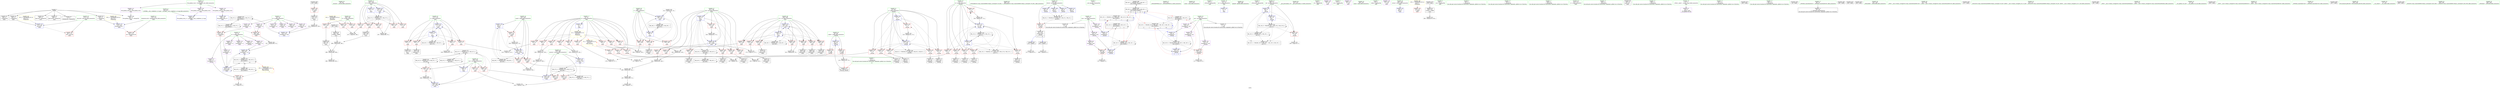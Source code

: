 digraph "SVFG" {
	label="SVFG";

	Node0x55a1c320bb20 [shape=record,color=grey,label="{NodeID: 0\nNullPtr}"];
	Node0x55a1c320bb20 -> Node0x55a1c33661d0[style=solid];
	Node0x55a1c320bb20 -> Node0x55a1c33662d0[style=solid];
	Node0x55a1c320bb20 -> Node0x55a1c33663a0[style=solid];
	Node0x55a1c320bb20 -> Node0x55a1c3366470[style=solid];
	Node0x55a1c320bb20 -> Node0x55a1c3366540[style=solid];
	Node0x55a1c320bb20 -> Node0x55a1c3366610[style=solid];
	Node0x55a1c320bb20 -> Node0x55a1c3368570[style=solid];
	Node0x55a1c3367fd0 [shape=record,color=red,label="{NodeID: 194\n296\<--295\n\<--arrayidx33\nmain\n}"];
	Node0x55a1c3367fd0 -> Node0x55a1c3375ef0[style=solid];
	Node0x55a1c33651c0 [shape=record,color=purple,label="{NodeID: 111\n109\<--21\narrayidx11\<--w\n_Z4cooli\n}"];
	Node0x55a1c33651c0 -> Node0x55a1c336bc60[style=solid];
	Node0x55a1c3363610 [shape=record,color=green,label="{NodeID: 28\n59\<--60\n_Z4cooli\<--_Z4cooli_field_insensitive\n}"];
	Node0x55a1c33b3790 [shape=record,color=black,label="{NodeID: 471\n382 = PHI()\n}"];
	Node0x55a1c33b3790 -> Node0x55a1c3367c90[style=solid];
	Node0x55a1c336f4f0 [shape=record,color=black,label="{NodeID: 388\nMR_18V_2 = PHI(MR_18V_3, MR_18V_1, )\npts\{220000 \}\n}"];
	Node0x55a1c336f4f0 -> Node0x55a1c338f700[style=dashed];
	Node0x55a1c336f4f0 -> Node0x55a1c336f4f0[style=dashed];
	Node0x55a1c3376070 [shape=record,color=grey,label="{NodeID: 305\n251 = Binary(250, 79, )\n}"];
	Node0x55a1c3376070 -> Node0x55a1c3369920[style=solid];
	Node0x55a1c3369780 [shape=record,color=blue,label="{NodeID: 222\n173\<--240\nexn.slot\<--\nmain\n}"];
	Node0x55a1c3369780 -> Node0x55a1c336c6f0[style=dashed];
	Node0x55a1c336b1d0 [shape=record,color=red,label="{NodeID: 139\n87\<--67\n\<--j\n_Z4cooli\n}"];
	Node0x55a1c336b1d0 -> Node0x55a1c3366ab0[style=solid];
	Node0x55a1c3365c30 [shape=record,color=green,label="{NodeID: 56\n369\<--370\n_ZSt4endlIcSt11char_traitsIcEERSt13basic_ostreamIT_T0_ES6_\<--_ZSt4endlIcSt11char_traitsIcEERSt13basic_ostreamIT_T0_ES6__field_insensitive\n}"];
	Node0x55a1c3378a70 [shape=record,color=grey,label="{NodeID: 333\n127 = cmp(126, 9, )\n}"];
	Node0x55a1c336c890 [shape=record,color=red,label="{NodeID: 167\n214\<--177\n\<--j\nmain\n}"];
	Node0x55a1c336c890 -> Node0x55a1c3377870[style=solid];
	Node0x55a1c3367470 [shape=record,color=black,label="{NodeID: 84\n231\<--230\nidxprom12\<--\nmain\n}"];
	Node0x55a1c333ba50 [shape=record,color=green,label="{NodeID: 1\n7\<--1\n__dso_handle\<--dummyObj\nGlob }"];
	Node0x55a1c33680a0 [shape=record,color=red,label="{NodeID: 195\n315\<--314\n\<--arrayidx42\nmain\n}"];
	Node0x55a1c33680a0 -> Node0x55a1c3371e60[style=solid];
	Node0x55a1c3365290 [shape=record,color=purple,label="{NodeID: 112\n300\<--21\narrayidx35\<--w\nmain\n}"];
	Node0x55a1c33636a0 [shape=record,color=green,label="{NodeID: 29\n63\<--64\nretval\<--retval_field_insensitive\n_Z4cooli\n}"];
	Node0x55a1c33636a0 -> Node0x55a1c336ae90[style=solid];
	Node0x55a1c33636a0 -> Node0x55a1c3368740[style=solid];
	Node0x55a1c33636a0 -> Node0x55a1c3368cf0[style=solid];
	Node0x55a1c33636a0 -> Node0x55a1c3369030[style=solid];
	Node0x55a1c33636a0 -> Node0x55a1c33691d0[style=solid];
	Node0x55a1c33b3890 [shape=record,color=black,label="{NodeID: 472\n62 = PHI(125, 9, )\n0th arg _Z4cooli }"];
	Node0x55a1c33b3890 -> Node0x55a1c3368670[style=solid];
	Node0x55a1c336f9f0 [shape=record,color=black,label="{NodeID: 389\nMR_50V_2 = PHI(MR_50V_3, MR_50V_1, )\npts\{150000 180000 \}\n}"];
	Node0x55a1c336f9f0 -> Node0x55a1c338bfd0[style=dashed];
	Node0x55a1c33761f0 [shape=record,color=grey,label="{NodeID: 306\n397 = Binary(396, 79, )\n}"];
	Node0x55a1c33761f0 -> Node0x55a1c3372270[style=solid];
	Node0x55a1c3369850 [shape=record,color=blue,label="{NodeID: 223\n175\<--242\nehselector.slot\<--\nmain\n}"];
	Node0x55a1c3369850 -> Node0x55a1c336c7c0[style=dashed];
	Node0x55a1c336b2a0 [shape=record,color=red,label="{NodeID: 140\n93\<--67\n\<--j\n_Z4cooli\n}"];
	Node0x55a1c336b2a0 -> Node0x55a1c3366b80[style=solid];
	Node0x55a1c3365d00 [shape=record,color=green,label="{NodeID: 57\n371\<--372\n_ZNSolsEPFRSoS_E\<--_ZNSolsEPFRSoS_E_field_insensitive\n}"];
	Node0x55a1c3378bf0 [shape=record,color=grey,label="{NodeID: 334\n117 = cmp(116, 9, )\n}"];
	Node0x55a1c336c960 [shape=record,color=red,label="{NodeID: 168\n218\<--177\n\<--j\nmain\n}"];
	Node0x55a1c336c960 -> Node0x55a1c3367200[style=solid];
	Node0x55a1c3367540 [shape=record,color=black,label="{NodeID: 85\n291\<--290\nidxprom30\<--\nmain\n}"];
	Node0x55a1c3353f00 [shape=record,color=green,label="{NodeID: 2\n9\<--1\n\<--dummyObj\nCan only get source location for instruction, argument, global var or function.|{<s0>13}}"];
	Node0x55a1c3353f00:s0 -> Node0x55a1c33b3890[style=solid,color=red];
	Node0x55a1c3368170 [shape=record,color=blue,label="{NodeID: 196\n8\<--9\nn\<--\nGlob }"];
	Node0x55a1c3368170 -> Node0x55a1c3386c00[style=dashed];
	Node0x55a1c3365360 [shape=record,color=purple,label="{NodeID: 113\n303\<--21\narrayidx37\<--w\nmain\n}"];
	Node0x55a1c3365360 -> Node0x55a1c3371d00[style=solid];
	Node0x55a1c3363730 [shape=record,color=green,label="{NodeID: 30\n65\<--66\ni.addr\<--i.addr_field_insensitive\n_Z4cooli\n}"];
	Node0x55a1c3363730 -> Node0x55a1c336af60[style=solid];
	Node0x55a1c3363730 -> Node0x55a1c336b030[style=solid];
	Node0x55a1c3363730 -> Node0x55a1c3368670[style=solid];
	Node0x55a1c3376370 [shape=record,color=grey,label="{NodeID: 307\n256 = Binary(254, 255, )\n}"];
	Node0x55a1c3376370 -> Node0x55a1c33699f0[style=solid];
	Node0x55a1c3369920 [shape=record,color=blue,label="{NodeID: 224\n169\<--251\ni\<--inc15\nmain\n}"];
	Node0x55a1c3369920 -> Node0x55a1c336c480[style=dashed];
	Node0x55a1c3369920 -> Node0x55a1c336c550[style=dashed];
	Node0x55a1c3369920 -> Node0x55a1c336c620[style=dashed];
	Node0x55a1c3369920 -> Node0x55a1c3369920[style=dashed];
	Node0x55a1c3369920 -> Node0x55a1c3391000[style=dashed];
	Node0x55a1c336b370 [shape=record,color=red,label="{NodeID: 141\n104\<--67\n\<--j\n_Z4cooli\n}"];
	Node0x55a1c336b370 -> Node0x55a1c3366c50[style=solid];
	Node0x55a1c3365dd0 [shape=record,color=green,label="{NodeID: 58\n377\<--378\nclock\<--clock_field_insensitive\n}"];
	Node0x55a1c3378d70 [shape=record,color=grey,label="{NodeID: 335\n278 = cmp(276, 277, )\n}"];
	Node0x55a1c336ca30 [shape=record,color=red,label="{NodeID: 169\n230\<--177\n\<--j\nmain\n}"];
	Node0x55a1c336ca30 -> Node0x55a1c3367470[style=solid];
	Node0x55a1c3367610 [shape=record,color=black,label="{NodeID: 86\n294\<--293\nidxprom32\<--\nmain\n}"];
	Node0x55a1c3353550 [shape=record,color=green,label="{NodeID: 3\n23\<--1\n_ZSt3cin\<--dummyObj\nGlob }"];
	Node0x55a1c3368270 [shape=record,color=blue,label="{NodeID: 197\n11\<--9\nm\<--\nGlob }"];
	Node0x55a1c3365430 [shape=record,color=purple,label="{NodeID: 114\n318\<--21\narrayidx44\<--w\nmain\n}"];
	Node0x55a1c33637c0 [shape=record,color=green,label="{NodeID: 31\n67\<--68\nj\<--j_field_insensitive\n_Z4cooli\n}"];
	Node0x55a1c33637c0 -> Node0x55a1c336b100[style=solid];
	Node0x55a1c33637c0 -> Node0x55a1c336b1d0[style=solid];
	Node0x55a1c33637c0 -> Node0x55a1c336b2a0[style=solid];
	Node0x55a1c33637c0 -> Node0x55a1c336b370[style=solid];
	Node0x55a1c33637c0 -> Node0x55a1c336b440[style=solid];
	Node0x55a1c33637c0 -> Node0x55a1c336b510[style=solid];
	Node0x55a1c33637c0 -> Node0x55a1c3368810[style=solid];
	Node0x55a1c33637c0 -> Node0x55a1c3369100[style=solid];
	Node0x55a1c33764f0 [shape=record,color=grey,label="{NodeID: 308\n236 = Binary(235, 79, )\n}"];
	Node0x55a1c33764f0 -> Node0x55a1c33696b0[style=solid];
	Node0x55a1c33699f0 [shape=record,color=blue,label="{NodeID: 225\n179\<--256\nanswer\<--mul\nmain\n}"];
	Node0x55a1c33699f0 -> Node0x55a1c338a1d0[style=dashed];
	Node0x55a1c336b440 [shape=record,color=red,label="{NodeID: 142\n141\<--67\n\<--j\n_Z4cooli\n}"];
	Node0x55a1c336b440 -> Node0x55a1c3367060[style=solid];
	Node0x55a1c3365ed0 [shape=record,color=green,label="{NodeID: 59\n393\<--394\nfprintf\<--fprintf_field_insensitive\n}"];
	Node0x55a1c3378ef0 [shape=record,color=grey,label="{NodeID: 336\n197 = cmp(195, 196, )\n}"];
	Node0x55a1c336cb00 [shape=record,color=red,label="{NodeID: 170\n235\<--177\n\<--j\nmain\n}"];
	Node0x55a1c336cb00 -> Node0x55a1c33764f0[style=solid];
	Node0x55a1c33676e0 [shape=record,color=black,label="{NodeID: 87\n299\<--298\nidxprom34\<--\nmain\n}"];
	Node0x55a1c33535e0 [shape=record,color=green,label="{NodeID: 4\n24\<--1\n_ZSt4cout\<--dummyObj\nGlob }"];
	Node0x55a1c338bfd0 [shape=record,color=black,label="{NodeID: 364\nMR_50V_3 = PHI(MR_50V_5, MR_50V_2, )\npts\{150000 180000 \}\n|{|<s2>13|<s3>13|<s4>13|<s5>13}}"];
	Node0x55a1c338bfd0 -> Node0x55a1c338bfd0[style=dashed];
	Node0x55a1c338bfd0 -> Node0x55a1c336f9f0[style=dashed];
	Node0x55a1c338bfd0:s2 -> Node0x55a1c33874d0[style=dashed,color=red];
	Node0x55a1c338bfd0:s3 -> Node0x55a1c33879d0[style=dashed,color=red];
	Node0x55a1c338bfd0:s4 -> Node0x55a1c33897d0[style=dashed,color=red];
	Node0x55a1c338bfd0:s5 -> Node0x55a1c3389cd0[style=dashed,color=red];
	Node0x55a1c3368370 [shape=record,color=blue,label="{NodeID: 198\n448\<--33\nllvm.global_ctors_0\<--\nGlob }"];
	Node0x55a1c3365500 [shape=record,color=purple,label="{NodeID: 115\n321\<--21\narrayidx46\<--w\nmain\n}"];
	Node0x55a1c3365500 -> Node0x55a1c3371e60[style=solid];
	Node0x55a1c3363890 [shape=record,color=green,label="{NodeID: 32\n69\<--70\nok\<--ok_field_insensitive\n_Z4cooli\n}"];
	Node0x55a1c3363890 -> Node0x55a1c336b5e0[style=solid];
	Node0x55a1c3363890 -> Node0x55a1c33689b0[style=solid];
	Node0x55a1c3363890 -> Node0x55a1c3368b50[style=solid];
	Node0x55a1c3376670 [shape=record,color=grey,label="{NodeID: 309\n331 = Binary(330, 79, )\n}"];
	Node0x55a1c3376670 -> Node0x55a1c3372000[style=solid];
	Node0x55a1c3369ac0 [shape=record,color=blue,label="{NodeID: 226\n181\<--9\nmask\<--\nmain\n}"];
	Node0x55a1c3369ac0 -> Node0x55a1c336cd70[style=dashed];
	Node0x55a1c3369ac0 -> Node0x55a1c336ce40[style=dashed];
	Node0x55a1c3369ac0 -> Node0x55a1c336cf10[style=dashed];
	Node0x55a1c3369ac0 -> Node0x55a1c33721a0[style=dashed];
	Node0x55a1c3369ac0 -> Node0x55a1c3391f00[style=dashed];
	Node0x55a1c336b510 [shape=record,color=red,label="{NodeID: 143\n152\<--67\n\<--j\n_Z4cooli\n}"];
	Node0x55a1c336b510 -> Node0x55a1c3375470[style=solid];
	Node0x55a1c3365fd0 [shape=record,color=green,label="{NodeID: 60\n414\<--415\n__gxx_personality_v0\<--__gxx_personality_v0_field_insensitive\n}"];
	Node0x55a1c339a3e0 [shape=record,color=yellow,style=double,label="{NodeID: 420\n18V_1 = ENCHI(MR_18V_0)\npts\{220000 \}\nFun[_Z4cooli]|{|<s1>3}}"];
	Node0x55a1c339a3e0 -> Node0x55a1c336bc60[style=dashed];
	Node0x55a1c339a3e0:s1 -> Node0x55a1c339a3e0[style=dashed,color=red];
	Node0x55a1c336cbd0 [shape=record,color=red,label="{NodeID: 171\n342\<--179\n\<--answer\nmain\n}"];
	Node0x55a1c336cbd0 -> Node0x55a1c3377cf0[style=solid];
	Node0x55a1c33677b0 [shape=record,color=black,label="{NodeID: 88\n302\<--301\nidxprom36\<--\nmain\n}"];
	Node0x55a1c3352f60 [shape=record,color=green,label="{NodeID: 5\n25\<--1\n.str\<--dummyObj\nGlob }"];
	Node0x55a1c3368470 [shape=record,color=blue,label="{NodeID: 199\n449\<--34\nllvm.global_ctors_1\<--_GLOBAL__sub_I_vepifanov_3_0.cpp\nGlob }"];
	Node0x55a1c3369e90 [shape=record,color=purple,label="{NodeID: 116\n356\<--25\n\<--.str\nmain\n}"];
	Node0x55a1c3363960 [shape=record,color=green,label="{NodeID: 33\n71\<--72\nk\<--k_field_insensitive\n_Z4cooli\n}"];
	Node0x55a1c3363960 -> Node0x55a1c336b6b0[style=solid];
	Node0x55a1c3363960 -> Node0x55a1c336b780[style=solid];
	Node0x55a1c3363960 -> Node0x55a1c336b850[style=solid];
	Node0x55a1c3363960 -> Node0x55a1c336b920[style=solid];
	Node0x55a1c3363960 -> Node0x55a1c336b9f0[style=solid];
	Node0x55a1c3363960 -> Node0x55a1c336bac0[style=solid];
	Node0x55a1c3363960 -> Node0x55a1c3368a80[style=solid];
	Node0x55a1c3363960 -> Node0x55a1c3368e90[style=solid];
	Node0x55a1c33767f0 [shape=record,color=grey,label="{NodeID: 310\n353 = Binary(352, 79, )\n}"];
	Node0x55a1c33767f0 -> Node0x55a1c33721a0[style=solid];
	Node0x55a1c3369b90 [shape=record,color=blue,label="{NodeID: 227\n183\<--9\ncur\<--\nmain\n}"];
	Node0x55a1c3369b90 -> Node0x55a1c338e800[style=dashed];
	Node0x55a1c336b5e0 [shape=record,color=red,label="{NodeID: 144\n145\<--69\n\<--ok\n_Z4cooli\n}"];
	Node0x55a1c336b5e0 -> Node0x55a1c3377b70[style=solid];
	Node0x55a1c33660d0 [shape=record,color=green,label="{NodeID: 61\n34\<--444\n_GLOBAL__sub_I_vepifanov_3_0.cpp\<--_GLOBAL__sub_I_vepifanov_3_0.cpp_field_insensitive\n}"];
	Node0x55a1c33660d0 -> Node0x55a1c3368470[style=solid];
	Node0x55a1c336cca0 [shape=record,color=red,label="{NodeID: 172\n366\<--179\n\<--answer\nmain\n}"];
	Node0x55a1c3367880 [shape=record,color=black,label="{NodeID: 89\n310\<--309\nidxprom39\<--\nmain\n}"];
	Node0x55a1c3352ff0 [shape=record,color=green,label="{NodeID: 6\n27\<--1\n.str.1\<--dummyObj\nGlob }"];
	Node0x55a1c3368570 [shape=record,color=blue, style = dotted,label="{NodeID: 200\n450\<--3\nllvm.global_ctors_2\<--dummyVal\nGlob }"];
	Node0x55a1c3369f60 [shape=record,color=purple,label="{NodeID: 117\n364\<--27\n\<--.str.1\nmain\n}"];
	Node0x55a1c3363a30 [shape=record,color=green,label="{NodeID: 34\n160\<--161\nmain\<--main_field_insensitive\n}"];
	Node0x55a1c3376970 [shape=record,color=grey,label="{NodeID: 311\n263 = Binary(261, 262, )\n}"];
	Node0x55a1c3376970 -> Node0x55a1c3376c70[style=solid];
	Node0x55a1c3369c60 [shape=record,color=blue,label="{NodeID: 228\n185\<--9\ni21\<--\nmain\n}"];
	Node0x55a1c3369c60 -> Node0x55a1c336d250[style=dashed];
	Node0x55a1c3369c60 -> Node0x55a1c336d320[style=dashed];
	Node0x55a1c3369c60 -> Node0x55a1c336d3f0[style=dashed];
	Node0x55a1c3369c60 -> Node0x55a1c336d4c0[style=dashed];
	Node0x55a1c3369c60 -> Node0x55a1c336d590[style=dashed];
	Node0x55a1c3369c60 -> Node0x55a1c336d660[style=dashed];
	Node0x55a1c3369c60 -> Node0x55a1c336d730[style=dashed];
	Node0x55a1c3369c60 -> Node0x55a1c3369c60[style=dashed];
	Node0x55a1c3369c60 -> Node0x55a1c3372000[style=dashed];
	Node0x55a1c3369c60 -> Node0x55a1c336e5f0[style=dashed];
	Node0x55a1c336b6b0 [shape=record,color=red,label="{NodeID: 145\n100\<--71\n\<--k\n_Z4cooli\n}"];
	Node0x55a1c336b6b0 -> Node0x55a1c33779f0[style=solid];
	Node0x55a1c33661d0 [shape=record,color=black,label="{NodeID: 62\n2\<--3\ndummyVal\<--dummyVal\n}"];
	Node0x55a1c3383ed0 [shape=record,color=black,label="{NodeID: 339\nMR_14V_6 = PHI(MR_14V_8, MR_14V_5, )\npts\{150000 \}\n|{|<s2>3|<s3>3}}"];
	Node0x55a1c3383ed0 -> Node0x55a1c3368f60[style=dashed];
	Node0x55a1c3383ed0 -> Node0x55a1c3383ed0[style=dashed];
	Node0x55a1c3383ed0:s2 -> Node0x55a1c33874d0[style=dashed,color=red];
	Node0x55a1c3383ed0:s3 -> Node0x55a1c33897d0[style=dashed,color=red];
	Node0x55a1c336cd70 [shape=record,color=red,label="{NodeID: 173\n260\<--181\n\<--mask\nmain\n}"];
	Node0x55a1c336cd70 -> Node0x55a1c3378770[style=solid];
	Node0x55a1c3367950 [shape=record,color=black,label="{NodeID: 90\n313\<--312\nidxprom41\<--\nmain\n}"];
	Node0x55a1c3353080 [shape=record,color=green,label="{NodeID: 7\n29\<--1\nstderr\<--dummyObj\nGlob }"];
	Node0x55a1c3368670 [shape=record,color=blue,label="{NodeID: 201\n65\<--62\ni.addr\<--i\n_Z4cooli\n}"];
	Node0x55a1c3368670 -> Node0x55a1c336af60[style=dashed];
	Node0x55a1c3368670 -> Node0x55a1c336b030[style=dashed];
	Node0x55a1c336a030 [shape=record,color=purple,label="{NodeID: 118\n391\<--30\n\<--.str.2\nmain\n}"];
	Node0x55a1c3363b00 [shape=record,color=green,label="{NodeID: 35\n163\<--164\nretval\<--retval_field_insensitive\nmain\n}"];
	Node0x55a1c3363b00 -> Node0x55a1c33692a0[style=solid];
	Node0x55a1c3397b60 [shape=record,color=yellow,style=double,label="{NodeID: 395\n20V_1 = ENCHI(MR_20V_0)\npts\{1 \}\nFun[main]}"];
	Node0x55a1c3397b60 -> Node0x55a1c336adc0[style=dashed];
	Node0x55a1c3376af0 [shape=record,color=grey,label="{NodeID: 312\n380 = Binary(379, 381, )\n}"];
	Node0x55a1c3369d30 [shape=record,color=blue,label="{NodeID: 229\n187\<--9\nj25\<--\nmain\n}"];
	Node0x55a1c3369d30 -> Node0x55a1c336d800[style=dashed];
	Node0x55a1c3369d30 -> Node0x55a1c336d8d0[style=dashed];
	Node0x55a1c3369d30 -> Node0x55a1c336d9a0[style=dashed];
	Node0x55a1c3369d30 -> Node0x55a1c336da70[style=dashed];
	Node0x55a1c3369d30 -> Node0x55a1c336db40[style=dashed];
	Node0x55a1c3369d30 -> Node0x55a1c336dc10[style=dashed];
	Node0x55a1c3369d30 -> Node0x55a1c3367e30[style=dashed];
	Node0x55a1c3369d30 -> Node0x55a1c3371f30[style=dashed];
	Node0x55a1c3369d30 -> Node0x55a1c338f200[style=dashed];
	Node0x55a1c336b780 [shape=record,color=red,label="{NodeID: 146\n107\<--71\n\<--k\n_Z4cooli\n}"];
	Node0x55a1c336b780 -> Node0x55a1c3366d20[style=solid];
	Node0x55a1c33662d0 [shape=record,color=black,label="{NodeID: 63\n239\<--3\n\<--dummyVal\nmain\n}"];
	Node0x55a1c336ce40 [shape=record,color=red,label="{NodeID: 174\n280\<--181\n\<--mask\nmain\n}"];
	Node0x55a1c336ce40 -> Node0x55a1c33755f0[style=solid];
	Node0x55a1c3367a20 [shape=record,color=black,label="{NodeID: 91\n317\<--316\nidxprom43\<--\nmain\n}"];
	Node0x55a1c3352d00 [shape=record,color=green,label="{NodeID: 8\n30\<--1\n.str.2\<--dummyObj\nGlob }"];
	Node0x55a1c3368740 [shape=record,color=blue,label="{NodeID: 202\n63\<--79\nretval\<--\n_Z4cooli\n}"];
	Node0x55a1c3368740 -> Node0x55a1c3385cd0[style=dashed];
	Node0x55a1c336a100 [shape=record,color=purple,label="{NodeID: 119\n448\<--32\nllvm.global_ctors_0\<--llvm.global_ctors\nGlob }"];
	Node0x55a1c336a100 -> Node0x55a1c3368370[style=solid];
	Node0x55a1c3363bd0 [shape=record,color=green,label="{NodeID: 36\n165\<--166\ntt\<--tt_field_insensitive\nmain\n}"];
	Node0x55a1c3363bd0 -> Node0x55a1c336be00[style=solid];
	Node0x55a1c3363bd0 -> Node0x55a1c336bed0[style=solid];
	Node0x55a1c3363bd0 -> Node0x55a1c336bfa0[style=solid];
	Node0x55a1c3386c00 [shape=record,color=yellow,style=double,label="{NodeID: 396\n2V_1 = ENCHI(MR_2V_0)\npts\{10 \}\nFun[main]|{|<s9>13}}"];
	Node0x55a1c3386c00 -> Node0x55a1c336a670[style=dashed];
	Node0x55a1c3386c00 -> Node0x55a1c336a740[style=dashed];
	Node0x55a1c3386c00 -> Node0x55a1c336a810[style=dashed];
	Node0x55a1c3386c00 -> Node0x55a1c336a8e0[style=dashed];
	Node0x55a1c3386c00 -> Node0x55a1c336a9b0[style=dashed];
	Node0x55a1c3386c00 -> Node0x55a1c336aa80[style=dashed];
	Node0x55a1c3386c00 -> Node0x55a1c336ab50[style=dashed];
	Node0x55a1c3386c00 -> Node0x55a1c336ac20[style=dashed];
	Node0x55a1c3386c00 -> Node0x55a1c336acf0[style=dashed];
	Node0x55a1c3386c00:s9 -> Node0x55a1c3399cb0[style=dashed,color=red];
	Node0x55a1c3376c70 [shape=record,color=grey,label="{NodeID: 313\n264 = Binary(79, 263, )\n}"];
	Node0x55a1c3376c70 -> Node0x55a1c3378770[style=solid];
	Node0x55a1c3371d00 [shape=record,color=blue,label="{NodeID: 230\n303\<--297\narrayidx37\<--or\nmain\n}"];
	Node0x55a1c3371d00 -> Node0x55a1c3371d00[style=dashed];
	Node0x55a1c3371d00 -> Node0x55a1c3371e60[style=dashed];
	Node0x55a1c3371d00 -> Node0x55a1c338f700[style=dashed];
	Node0x55a1c336b850 [shape=record,color=red,label="{NodeID: 147\n113\<--71\n\<--k\n_Z4cooli\n}"];
	Node0x55a1c336b850 -> Node0x55a1c3366df0[style=solid];
	Node0x55a1c33663a0 [shape=record,color=black,label="{NodeID: 64\n240\<--3\n\<--dummyVal\nmain\n}"];
	Node0x55a1c33663a0 -> Node0x55a1c3369780[style=solid];
	Node0x55a1c33848d0 [shape=record,color=black,label="{NodeID: 341\nMR_41V_8 = PHI(MR_41V_6, MR_41V_7, )\npts\{184 \}\n}"];
	Node0x55a1c33848d0 -> Node0x55a1c336cfe0[style=dashed];
	Node0x55a1c33848d0 -> Node0x55a1c3371d90[style=dashed];
	Node0x55a1c33848d0 -> Node0x55a1c33848d0[style=dashed];
	Node0x55a1c33848d0 -> Node0x55a1c338e800[style=dashed];
	Node0x55a1c336cf10 [shape=record,color=red,label="{NodeID: 175\n352\<--181\n\<--mask\nmain\n}"];
	Node0x55a1c336cf10 -> Node0x55a1c33767f0[style=solid];
	Node0x55a1c3367af0 [shape=record,color=black,label="{NodeID: 92\n320\<--319\nidxprom45\<--\nmain\n}"];
	Node0x55a1c3352d90 [shape=record,color=green,label="{NodeID: 9\n33\<--1\n\<--dummyObj\nCan only get source location for instruction, argument, global var or function.}"];
	Node0x55a1c3368810 [shape=record,color=blue,label="{NodeID: 203\n67\<--9\nj\<--\n_Z4cooli\n}"];
	Node0x55a1c3368810 -> Node0x55a1c336b100[style=dashed];
	Node0x55a1c3368810 -> Node0x55a1c336b1d0[style=dashed];
	Node0x55a1c3368810 -> Node0x55a1c336b2a0[style=dashed];
	Node0x55a1c3368810 -> Node0x55a1c336b370[style=dashed];
	Node0x55a1c3368810 -> Node0x55a1c336b440[style=dashed];
	Node0x55a1c3368810 -> Node0x55a1c336b510[style=dashed];
	Node0x55a1c3368810 -> Node0x55a1c3369100[style=dashed];
	Node0x55a1c3368810 -> Node0x55a1c33861d0[style=dashed];
	Node0x55a1c336a200 [shape=record,color=purple,label="{NodeID: 120\n449\<--32\nllvm.global_ctors_1\<--llvm.global_ctors\nGlob }"];
	Node0x55a1c336a200 -> Node0x55a1c3368470[style=solid];
	Node0x55a1c3363ca0 [shape=record,color=green,label="{NodeID: 37\n167\<--168\nit\<--it_field_insensitive\nmain\n}"];
	Node0x55a1c3363ca0 -> Node0x55a1c336c070[style=solid];
	Node0x55a1c3363ca0 -> Node0x55a1c336c140[style=solid];
	Node0x55a1c3363ca0 -> Node0x55a1c336c210[style=solid];
	Node0x55a1c3363ca0 -> Node0x55a1c336c2e0[style=solid];
	Node0x55a1c3363ca0 -> Node0x55a1c336c3b0[style=solid];
	Node0x55a1c3363ca0 -> Node0x55a1c3369370[style=solid];
	Node0x55a1c3363ca0 -> Node0x55a1c3372270[style=solid];
	Node0x55a1c3376df0 [shape=record,color=grey,label="{NodeID: 314\n125 = Binary(124, 79, )\n|{<s0>3}}"];
	Node0x55a1c3376df0:s0 -> Node0x55a1c33b3890[style=solid,color=red];
	Node0x55a1c3371d90 [shape=record,color=blue,label="{NodeID: 231\n183\<--306\ncur\<--inc38\nmain\n}"];
	Node0x55a1c3371d90 -> Node0x55a1c33848d0[style=dashed];
	Node0x55a1c336b920 [shape=record,color=red,label="{NodeID: 148\n120\<--71\n\<--k\n_Z4cooli\n}"];
	Node0x55a1c336b920 -> Node0x55a1c3366ec0[style=solid];
	Node0x55a1c3366470 [shape=record,color=black,label="{NodeID: 65\n242\<--3\n\<--dummyVal\nmain\n}"];
	Node0x55a1c3366470 -> Node0x55a1c3369850[style=solid];
	Node0x55a1c336cfe0 [shape=record,color=red,label="{NodeID: 176\n305\<--183\n\<--cur\nmain\n}"];
	Node0x55a1c336cfe0 -> Node0x55a1c3375d70[style=solid];
	Node0x55a1c3367bc0 [shape=record,color=black,label="{NodeID: 93\n379\<--376\nconv67\<--call66\nmain\n}"];
	Node0x55a1c3367bc0 -> Node0x55a1c3376af0[style=solid];
	Node0x55a1c3352e20 [shape=record,color=green,label="{NodeID: 10\n79\<--1\n\<--dummyObj\nCan only get source location for instruction, argument, global var or function.}"];
	Node0x55a1c33688e0 [shape=record,color=blue,label="{NodeID: 204\n95\<--79\narrayidx4\<--\n_Z4cooli\n}"];
	Node0x55a1c33688e0 -> Node0x55a1c3383ed0[style=dashed];
	Node0x55a1c336a300 [shape=record,color=purple,label="{NodeID: 121\n450\<--32\nllvm.global_ctors_2\<--llvm.global_ctors\nGlob }"];
	Node0x55a1c336a300 -> Node0x55a1c3368570[style=solid];
	Node0x55a1c3363d70 [shape=record,color=green,label="{NodeID: 38\n169\<--170\ni\<--i_field_insensitive\nmain\n}"];
	Node0x55a1c3363d70 -> Node0x55a1c336c480[style=solid];
	Node0x55a1c3363d70 -> Node0x55a1c336c550[style=solid];
	Node0x55a1c3363d70 -> Node0x55a1c336c620[style=solid];
	Node0x55a1c3363d70 -> Node0x55a1c3369440[style=solid];
	Node0x55a1c3363d70 -> Node0x55a1c3369920[style=solid];
	Node0x55a1c3386dc0 [shape=record,color=yellow,style=double,label="{NodeID: 398\n25V_1 = ENCHI(MR_25V_0)\npts\{166 \}\nFun[main]}"];
	Node0x55a1c3386dc0 -> Node0x55a1c336be00[style=dashed];
	Node0x55a1c3386dc0 -> Node0x55a1c336bed0[style=dashed];
	Node0x55a1c3386dc0 -> Node0x55a1c336bfa0[style=dashed];
	Node0x55a1c3376f70 [shape=record,color=grey,label="{NodeID: 315\n389 = Binary(386, 388, )\n}"];
	Node0x55a1c3376f70 -> Node0x55a1c3377270[style=solid];
	Node0x55a1c3371e60 [shape=record,color=blue,label="{NodeID: 232\n321\<--315\narrayidx46\<--\nmain\n}"];
	Node0x55a1c3371e60 -> Node0x55a1c3371d00[style=dashed];
	Node0x55a1c3371e60 -> Node0x55a1c3371e60[style=dashed];
	Node0x55a1c3371e60 -> Node0x55a1c338f700[style=dashed];
	Node0x55a1c336b9f0 [shape=record,color=red,label="{NodeID: 149\n131\<--71\n\<--k\n_Z4cooli\n}"];
	Node0x55a1c336b9f0 -> Node0x55a1c3366f90[style=solid];
	Node0x55a1c3366540 [shape=record,color=black,label="{NodeID: 66\n403\<--3\nlpad.val\<--dummyVal\nmain\n}"];
	Node0x55a1c336d0b0 [shape=record,color=red,label="{NodeID: 177\n341\<--183\n\<--cur\nmain\n}"];
	Node0x55a1c336d0b0 -> Node0x55a1c3377cf0[style=solid];
	Node0x55a1c3367c90 [shape=record,color=black,label="{NodeID: 94\n383\<--382\nconv69\<--call68\nmain\n}"];
	Node0x55a1c3367c90 -> Node0x55a1c33770f0[style=solid];
	Node0x55a1c333bb80 [shape=record,color=green,label="{NodeID: 11\n226\<--1\n\<--dummyObj\nCan only get source location for instruction, argument, global var or function.}"];
	Node0x55a1c33689b0 [shape=record,color=blue,label="{NodeID: 205\n69\<--9\nok\<--\n_Z4cooli\n}"];
	Node0x55a1c33689b0 -> Node0x55a1c336b5e0[style=dashed];
	Node0x55a1c33689b0 -> Node0x55a1c3368b50[style=dashed];
	Node0x55a1c33689b0 -> Node0x55a1c33866d0[style=dashed];
	Node0x55a1c33689b0 -> Node0x55a1c3388dd0[style=dashed];
	Node0x55a1c33689b0 -> Node0x55a1c338fc00[style=dashed];
	Node0x55a1c336a400 [shape=record,color=red,label="{NodeID: 122\n75\<--8\n\<--n\n_Z4cooli\n}"];
	Node0x55a1c336a400 -> Node0x55a1c3378470[style=solid];
	Node0x55a1c3363e40 [shape=record,color=green,label="{NodeID: 39\n171\<--172\ns\<--s_field_insensitive\nmain\n}"];
	Node0x55a1c33770f0 [shape=record,color=grey,label="{NodeID: 316\n386 = Binary(383, 385, )\n}"];
	Node0x55a1c33770f0 -> Node0x55a1c3376f70[style=solid];
	Node0x55a1c3371f30 [shape=record,color=blue,label="{NodeID: 233\n187\<--326\nj25\<--inc48\nmain\n}"];
	Node0x55a1c3371f30 -> Node0x55a1c336d800[style=dashed];
	Node0x55a1c3371f30 -> Node0x55a1c336d8d0[style=dashed];
	Node0x55a1c3371f30 -> Node0x55a1c336d9a0[style=dashed];
	Node0x55a1c3371f30 -> Node0x55a1c336da70[style=dashed];
	Node0x55a1c3371f30 -> Node0x55a1c336db40[style=dashed];
	Node0x55a1c3371f30 -> Node0x55a1c336dc10[style=dashed];
	Node0x55a1c3371f30 -> Node0x55a1c3367e30[style=dashed];
	Node0x55a1c3371f30 -> Node0x55a1c3371f30[style=dashed];
	Node0x55a1c3371f30 -> Node0x55a1c338f200[style=dashed];
	Node0x55a1c336bac0 [shape=record,color=red,label="{NodeID: 150\n137\<--71\n\<--k\n_Z4cooli\n}"];
	Node0x55a1c336bac0 -> Node0x55a1c3375a70[style=solid];
	Node0x55a1c3366610 [shape=record,color=black,label="{NodeID: 67\n404\<--3\nlpad.val79\<--dummyVal\nmain\n}"];
	Node0x55a1c336d180 [shape=record,color=red,label="{NodeID: 178\n348\<--183\n\<--cur\nmain\n}"];
	Node0x55a1c336d180 -> Node0x55a1c33720d0[style=solid];
	Node0x55a1c3367d60 [shape=record,color=black,label="{NodeID: 95\n385\<--384\nconv70\<--\nmain\n}"];
	Node0x55a1c3367d60 -> Node0x55a1c33770f0[style=solid];
	Node0x55a1c333bc10 [shape=record,color=green,label="{NodeID: 12\n335\<--1\n\<--dummyObj\nCan only get source location for instruction, argument, global var or function.}"];
	Node0x55a1c338e800 [shape=record,color=black,label="{NodeID: 372\nMR_41V_5 = PHI(MR_41V_6, MR_41V_4, )\npts\{184 \}\n}"];
	Node0x55a1c338e800 -> Node0x55a1c336cfe0[style=dashed];
	Node0x55a1c338e800 -> Node0x55a1c336d0b0[style=dashed];
	Node0x55a1c338e800 -> Node0x55a1c336d180[style=dashed];
	Node0x55a1c338e800 -> Node0x55a1c3369b90[style=dashed];
	Node0x55a1c338e800 -> Node0x55a1c3371d90[style=dashed];
	Node0x55a1c338e800 -> Node0x55a1c33848d0[style=dashed];
	Node0x55a1c338e800 -> Node0x55a1c338e800[style=dashed];
	Node0x55a1c338e800 -> Node0x55a1c336e0f0[style=dashed];
	Node0x55a1c3368a80 [shape=record,color=blue,label="{NodeID: 206\n71\<--9\nk\<--\n_Z4cooli\n}"];
	Node0x55a1c3368a80 -> Node0x55a1c336b6b0[style=dashed];
	Node0x55a1c3368a80 -> Node0x55a1c336b780[style=dashed];
	Node0x55a1c3368a80 -> Node0x55a1c336b850[style=dashed];
	Node0x55a1c3368a80 -> Node0x55a1c336b920[style=dashed];
	Node0x55a1c3368a80 -> Node0x55a1c336b9f0[style=dashed];
	Node0x55a1c3368a80 -> Node0x55a1c336bac0[style=dashed];
	Node0x55a1c3368a80 -> Node0x55a1c3368e90[style=dashed];
	Node0x55a1c3368a80 -> Node0x55a1c33873e0[style=dashed];
	Node0x55a1c3368a80 -> Node0x55a1c33892d0[style=dashed];
	Node0x55a1c336a4d0 [shape=record,color=red,label="{NodeID: 123\n84\<--8\n\<--n\n_Z4cooli\n}"];
	Node0x55a1c336a4d0 -> Node0x55a1c33782f0[style=solid];
	Node0x55a1c3363f10 [shape=record,color=green,label="{NodeID: 40\n173\<--174\nexn.slot\<--exn.slot_field_insensitive\nmain\n}"];
	Node0x55a1c3363f10 -> Node0x55a1c336c6f0[style=solid];
	Node0x55a1c3363f10 -> Node0x55a1c3369780[style=solid];
	Node0x55a1c3377270 [shape=record,color=grey,label="{NodeID: 317\n390 = Binary(389, 381, )\n}"];
	Node0x55a1c3372000 [shape=record,color=blue,label="{NodeID: 234\n185\<--331\ni21\<--inc51\nmain\n}"];
	Node0x55a1c3372000 -> Node0x55a1c336d250[style=dashed];
	Node0x55a1c3372000 -> Node0x55a1c336d320[style=dashed];
	Node0x55a1c3372000 -> Node0x55a1c336d3f0[style=dashed];
	Node0x55a1c3372000 -> Node0x55a1c336d4c0[style=dashed];
	Node0x55a1c3372000 -> Node0x55a1c336d590[style=dashed];
	Node0x55a1c3372000 -> Node0x55a1c336d660[style=dashed];
	Node0x55a1c3372000 -> Node0x55a1c336d730[style=dashed];
	Node0x55a1c3372000 -> Node0x55a1c3369c60[style=dashed];
	Node0x55a1c3372000 -> Node0x55a1c3372000[style=dashed];
	Node0x55a1c3372000 -> Node0x55a1c336e5f0[style=dashed];
	Node0x55a1c336bb90 [shape=record,color=red,label="{NodeID: 151\n90\<--89\n\<--arrayidx\n_Z4cooli\n}"];
	Node0x55a1c336bb90 -> Node0x55a1c3377e70[style=solid];
	Node0x55a1c33666e0 [shape=record,color=black,label="{NodeID: 68\n162\<--9\nmain_ret\<--\nmain\n}"];
	Node0x55a1c3385cd0 [shape=record,color=black,label="{NodeID: 345\nMR_4V_3 = PHI(MR_4V_6, MR_4V_4, MR_4V_5, MR_4V_2, )\npts\{64 \}\n}"];
	Node0x55a1c3385cd0 -> Node0x55a1c336ae90[style=dashed];
	Node0x55a1c336d250 [shape=record,color=red,label="{NodeID: 179\n270\<--185\n\<--i21\nmain\n}"];
	Node0x55a1c336d250 -> Node0x55a1c33788f0[style=solid];
	Node0x55a1c3364590 [shape=record,color=black,label="{NodeID: 96\n388\<--387\nconv72\<--\nmain\n}"];
	Node0x55a1c3364590 -> Node0x55a1c3376f70[style=solid];
	Node0x55a1c333bca0 [shape=record,color=green,label="{NodeID: 13\n336\<--1\n\<--dummyObj\nCan only get source location for instruction, argument, global var or function.}"];
	Node0x55a1c3368b50 [shape=record,color=blue,label="{NodeID: 207\n69\<--79\nok\<--\n_Z4cooli\n}"];
	Node0x55a1c3368b50 -> Node0x55a1c33866d0[style=dashed];
	Node0x55a1c3368b50 -> Node0x55a1c338fc00[style=dashed];
	Node0x55a1c336a5a0 [shape=record,color=red,label="{NodeID: 124\n101\<--8\n\<--n\n_Z4cooli\n}"];
	Node0x55a1c336a5a0 -> Node0x55a1c33779f0[style=solid];
	Node0x55a1c3363fe0 [shape=record,color=green,label="{NodeID: 41\n175\<--176\nehselector.slot\<--ehselector.slot_field_insensitive\nmain\n}"];
	Node0x55a1c3363fe0 -> Node0x55a1c336c7c0[style=solid];
	Node0x55a1c3363fe0 -> Node0x55a1c3369850[style=solid];
	Node0x55a1c3387060 [shape=record,color=yellow,style=double,label="{NodeID: 401\n31V_1 = ENCHI(MR_31V_0)\npts\{174 \}\nFun[main]}"];
	Node0x55a1c3387060 -> Node0x55a1c3369780[style=dashed];
	Node0x55a1c33773f0 [shape=record,color=grey,label="{NodeID: 318\n285 = Binary(283, 284, )\n}"];
	Node0x55a1c33773f0 -> Node0x55a1c33755f0[style=solid];
	Node0x55a1c33720d0 [shape=record,color=blue,label="{NodeID: 235\n179\<--348\nanswer\<--\nmain\n}"];
	Node0x55a1c33720d0 -> Node0x55a1c338a1d0[style=dashed];
	Node0x55a1c336bc60 [shape=record,color=red,label="{NodeID: 152\n110\<--109\n\<--arrayidx11\n_Z4cooli\n}"];
	Node0x55a1c336bc60 -> Node0x55a1c33785f0[style=solid];
	Node0x55a1c33667b0 [shape=record,color=black,label="{NodeID: 69\n14\<--13\n\<--was\nCan only get source location for instruction, argument, global var or function.}"];
	Node0x55a1c33861d0 [shape=record,color=black,label="{NodeID: 346\nMR_8V_2 = PHI(MR_8V_4, MR_8V_4, MR_8V_4, MR_8V_1, )\npts\{68 \}\n}"];
	Node0x55a1c336d320 [shape=record,color=red,label="{NodeID: 180\n281\<--185\n\<--i21\nmain\n}"];
	Node0x55a1c336d320 -> Node0x55a1c3377570[style=solid];
	Node0x55a1c3364660 [shape=record,color=purple,label="{NodeID: 97\n43\<--4\n\<--_ZStL8__ioinit\n__cxx_global_var_init\n}"];
	Node0x55a1c3337b90 [shape=record,color=green,label="{NodeID: 14\n337\<--1\n\<--dummyObj\nCan only get source location for instruction, argument, global var or function.}"];
	Node0x55a1c33b14c0 [shape=record,color=black,label="{NodeID: 457\n209 = PHI()\n}"];
	Node0x55a1c338f200 [shape=record,color=black,label="{NodeID: 374\nMR_45V_4 = PHI(MR_45V_6, MR_45V_3, )\npts\{188 \}\n}"];
	Node0x55a1c338f200 -> Node0x55a1c3369d30[style=dashed];
	Node0x55a1c338f200 -> Node0x55a1c338f200[style=dashed];
	Node0x55a1c338f200 -> Node0x55a1c336eaf0[style=dashed];
	Node0x55a1c3368c20 [shape=record,color=blue,label="{NodeID: 208\n122\<--79\narrayidx18\<--\n_Z4cooli\n|{<s0>3|<s1>3}}"];
	Node0x55a1c3368c20:s0 -> Node0x55a1c33879d0[style=dashed,color=red];
	Node0x55a1c3368c20:s1 -> Node0x55a1c3389cd0[style=dashed,color=red];
	Node0x55a1c336a670 [shape=record,color=red,label="{NodeID: 125\n203\<--8\n\<--n\nmain\n}"];
	Node0x55a1c336a670 -> Node0x55a1c33776f0[style=solid];
	Node0x55a1c33640b0 [shape=record,color=green,label="{NodeID: 42\n177\<--178\nj\<--j_field_insensitive\nmain\n}"];
	Node0x55a1c33640b0 -> Node0x55a1c336c890[style=solid];
	Node0x55a1c33640b0 -> Node0x55a1c336c960[style=solid];
	Node0x55a1c33640b0 -> Node0x55a1c336ca30[style=solid];
	Node0x55a1c33640b0 -> Node0x55a1c336cb00[style=solid];
	Node0x55a1c33640b0 -> Node0x55a1c3369510[style=solid];
	Node0x55a1c33640b0 -> Node0x55a1c33696b0[style=solid];
	Node0x55a1c3387140 [shape=record,color=yellow,style=double,label="{NodeID: 402\n33V_1 = ENCHI(MR_33V_0)\npts\{176 \}\nFun[main]}"];
	Node0x55a1c3387140 -> Node0x55a1c3369850[style=dashed];
	Node0x55a1c3377570 [shape=record,color=grey,label="{NodeID: 319\n283 = Binary(281, 282, )\n}"];
	Node0x55a1c3377570 -> Node0x55a1c33773f0[style=solid];
	Node0x55a1c33721a0 [shape=record,color=blue,label="{NodeID: 236\n181\<--353\nmask\<--inc59\nmain\n}"];
	Node0x55a1c33721a0 -> Node0x55a1c336cd70[style=dashed];
	Node0x55a1c33721a0 -> Node0x55a1c336ce40[style=dashed];
	Node0x55a1c33721a0 -> Node0x55a1c336cf10[style=dashed];
	Node0x55a1c33721a0 -> Node0x55a1c33721a0[style=dashed];
	Node0x55a1c33721a0 -> Node0x55a1c3391f00[style=dashed];
	Node0x55a1c336bd30 [shape=record,color=red,label="{NodeID: 153\n116\<--115\n\<--arrayidx14\n_Z4cooli\n}"];
	Node0x55a1c336bd30 -> Node0x55a1c3378bf0[style=solid];
	Node0x55a1c33668b0 [shape=record,color=black,label="{NodeID: 70\n17\<--16\n\<--use\nCan only get source location for instruction, argument, global var or function.}"];
	Node0x55a1c33866d0 [shape=record,color=black,label="{NodeID: 347\nMR_10V_2 = PHI(MR_10V_3, MR_10V_7, MR_10V_6, MR_10V_1, )\npts\{70 \}\n}"];
	Node0x55a1c336d3f0 [shape=record,color=red,label="{NodeID: 181\n290\<--185\n\<--i21\nmain\n}"];
	Node0x55a1c336d3f0 -> Node0x55a1c3367540[style=solid];
	Node0x55a1c3364730 [shape=record,color=purple,label="{NodeID: 98\n89\<--13\narrayidx\<--was\n_Z4cooli\n}"];
	Node0x55a1c3364730 -> Node0x55a1c336bb90[style=solid];
	Node0x55a1c3337c60 [shape=record,color=green,label="{NodeID: 15\n381\<--1\n\<--dummyObj\nCan only get source location for instruction, argument, global var or function.}"];
	Node0x55a1c33b2960 [shape=record,color=black,label="{NodeID: 458\n44 = PHI()\n}"];
	Node0x55a1c338f700 [shape=record,color=black,label="{NodeID: 375\nMR_18V_4 = PHI(MR_18V_5, MR_18V_3, )\npts\{220000 \}\n|{|<s4>13}}"];
	Node0x55a1c338f700 -> Node0x55a1c3371d00[style=dashed];
	Node0x55a1c338f700 -> Node0x55a1c3371e60[style=dashed];
	Node0x55a1c338f700 -> Node0x55a1c338f700[style=dashed];
	Node0x55a1c338f700 -> Node0x55a1c336f4f0[style=dashed];
	Node0x55a1c338f700:s4 -> Node0x55a1c339a3e0[style=dashed,color=red];
	Node0x55a1c3368cf0 [shape=record,color=blue,label="{NodeID: 209\n63\<--9\nretval\<--\n_Z4cooli\n}"];
	Node0x55a1c3368cf0 -> Node0x55a1c3385cd0[style=dashed];
	Node0x55a1c336a740 [shape=record,color=red,label="{NodeID: 126\n215\<--8\n\<--n\nmain\n}"];
	Node0x55a1c336a740 -> Node0x55a1c3377870[style=solid];
	Node0x55a1c3364180 [shape=record,color=green,label="{NodeID: 43\n179\<--180\nanswer\<--answer_field_insensitive\nmain\n}"];
	Node0x55a1c3364180 -> Node0x55a1c336cbd0[style=solid];
	Node0x55a1c3364180 -> Node0x55a1c336cca0[style=solid];
	Node0x55a1c3364180 -> Node0x55a1c33699f0[style=solid];
	Node0x55a1c3364180 -> Node0x55a1c33720d0[style=solid];
	Node0x55a1c33776f0 [shape=record,color=grey,label="{NodeID: 320\n204 = cmp(202, 203, )\n}"];
	Node0x55a1c3372270 [shape=record,color=blue,label="{NodeID: 237\n167\<--397\nit\<--inc77\nmain\n}"];
	Node0x55a1c3372270 -> Node0x55a1c3390b00[style=dashed];
	Node0x55a1c336be00 [shape=record,color=red,label="{NodeID: 154\n196\<--165\n\<--tt\nmain\n}"];
	Node0x55a1c336be00 -> Node0x55a1c3378ef0[style=solid];
	Node0x55a1c33669b0 [shape=record,color=black,label="{NodeID: 71\n45\<--46\n\<--_ZNSt8ios_base4InitD1Ev\nCan only get source location for instruction, argument, global var or function.}"];
	Node0x55a1c33873e0 [shape=record,color=black,label="{NodeID: 348\nMR_12V_2 = PHI(MR_12V_3, MR_12V_6, MR_12V_6, MR_12V_1, )\npts\{72 \}\n}"];
	Node0x55a1c336d4c0 [shape=record,color=red,label="{NodeID: 182\n298\<--185\n\<--i21\nmain\n}"];
	Node0x55a1c336d4c0 -> Node0x55a1c33676e0[style=solid];
	Node0x55a1c3364800 [shape=record,color=purple,label="{NodeID: 99\n95\<--13\narrayidx4\<--was\n_Z4cooli\n}"];
	Node0x55a1c3364800 -> Node0x55a1c33688e0[style=solid];
	Node0x55a1c3337d30 [shape=record,color=green,label="{NodeID: 16\n4\<--6\n_ZStL8__ioinit\<--_ZStL8__ioinit_field_insensitive\nGlob }"];
	Node0x55a1c3337d30 -> Node0x55a1c3364660[style=solid];
	Node0x55a1c33b2a60 [shape=record,color=black,label="{NodeID: 459\n126 = PHI(61, )\n}"];
	Node0x55a1c33b2a60 -> Node0x55a1c3378a70[style=solid];
	Node0x55a1c338fc00 [shape=record,color=black,label="{NodeID: 376\nMR_10V_8 = PHI(MR_10V_7, MR_10V_6, MR_10V_6, )\npts\{70 \}\n}"];
	Node0x55a1c338fc00 -> Node0x55a1c336b5e0[style=dashed];
	Node0x55a1c338fc00 -> Node0x55a1c3368b50[style=dashed];
	Node0x55a1c338fc00 -> Node0x55a1c33866d0[style=dashed];
	Node0x55a1c338fc00 -> Node0x55a1c3388dd0[style=dashed];
	Node0x55a1c338fc00 -> Node0x55a1c338fc00[style=dashed];
	Node0x55a1c3368dc0 [shape=record,color=blue,label="{NodeID: 210\n133\<--9\narrayidx23\<--\n_Z4cooli\n}"];
	Node0x55a1c3368dc0 -> Node0x55a1c3390600[style=dashed];
	Node0x55a1c336a810 [shape=record,color=red,label="{NodeID: 127\n254\<--8\n\<--n\nmain\n}"];
	Node0x55a1c336a810 -> Node0x55a1c3376370[style=solid];
	Node0x55a1c3364250 [shape=record,color=green,label="{NodeID: 44\n181\<--182\nmask\<--mask_field_insensitive\nmain\n}"];
	Node0x55a1c3364250 -> Node0x55a1c336cd70[style=solid];
	Node0x55a1c3364250 -> Node0x55a1c336ce40[style=solid];
	Node0x55a1c3364250 -> Node0x55a1c336cf10[style=solid];
	Node0x55a1c3364250 -> Node0x55a1c3369ac0[style=solid];
	Node0x55a1c3364250 -> Node0x55a1c33721a0[style=solid];
	Node0x55a1c3377870 [shape=record,color=grey,label="{NodeID: 321\n216 = cmp(214, 215, )\n}"];
	Node0x55a1c336bed0 [shape=record,color=red,label="{NodeID: 155\n375\<--165\n\<--tt\nmain\n}"];
	Node0x55a1c3366ab0 [shape=record,color=black,label="{NodeID: 72\n88\<--87\nidxprom\<--\n_Z4cooli\n}"];
	Node0x55a1c33874d0 [shape=record,color=black,label="{NodeID: 349\nMR_14V_2 = PHI(MR_14V_3, MR_14V_7, MR_14V_9, MR_14V_1, )\npts\{150000 \}\n|{<s0>3|<s1>3|<s2>13}}"];
	Node0x55a1c33874d0:s0 -> Node0x55a1c3383ed0[style=dashed,color=blue];
	Node0x55a1c33874d0:s1 -> Node0x55a1c33874d0[style=dashed,color=blue];
	Node0x55a1c33874d0:s2 -> Node0x55a1c338bfd0[style=dashed,color=blue];
	Node0x55a1c336d590 [shape=record,color=red,label="{NodeID: 183\n309\<--185\n\<--i21\nmain\n}"];
	Node0x55a1c336d590 -> Node0x55a1c3367880[style=solid];
	Node0x55a1c33648d0 [shape=record,color=purple,label="{NodeID: 100\n143\<--13\narrayidx26\<--was\n_Z4cooli\n}"];
	Node0x55a1c33648d0 -> Node0x55a1c3368f60[style=solid];
	Node0x55a1c333b220 [shape=record,color=green,label="{NodeID: 17\n8\<--10\nn\<--n_field_insensitive\nGlob }"];
	Node0x55a1c333b220 -> Node0x55a1c336a400[style=solid];
	Node0x55a1c333b220 -> Node0x55a1c336a4d0[style=solid];
	Node0x55a1c333b220 -> Node0x55a1c336a5a0[style=solid];
	Node0x55a1c333b220 -> Node0x55a1c336a670[style=solid];
	Node0x55a1c333b220 -> Node0x55a1c336a740[style=solid];
	Node0x55a1c333b220 -> Node0x55a1c336a810[style=solid];
	Node0x55a1c333b220 -> Node0x55a1c336a8e0[style=solid];
	Node0x55a1c333b220 -> Node0x55a1c336a9b0[style=solid];
	Node0x55a1c333b220 -> Node0x55a1c336aa80[style=solid];
	Node0x55a1c333b220 -> Node0x55a1c336ab50[style=solid];
	Node0x55a1c333b220 -> Node0x55a1c336ac20[style=solid];
	Node0x55a1c333b220 -> Node0x55a1c336acf0[style=solid];
	Node0x55a1c333b220 -> Node0x55a1c3368170[style=solid];
	Node0x55a1c33b2c50 [shape=record,color=black,label="{NodeID: 460\n392 = PHI()\n}"];
	Node0x55a1c3368e90 [shape=record,color=blue,label="{NodeID: 211\n71\<--138\nk\<--inc\n_Z4cooli\n}"];
	Node0x55a1c3368e90 -> Node0x55a1c336b6b0[style=dashed];
	Node0x55a1c3368e90 -> Node0x55a1c336b780[style=dashed];
	Node0x55a1c3368e90 -> Node0x55a1c336b850[style=dashed];
	Node0x55a1c3368e90 -> Node0x55a1c336b920[style=dashed];
	Node0x55a1c3368e90 -> Node0x55a1c336b9f0[style=dashed];
	Node0x55a1c3368e90 -> Node0x55a1c336bac0[style=dashed];
	Node0x55a1c3368e90 -> Node0x55a1c3368e90[style=dashed];
	Node0x55a1c3368e90 -> Node0x55a1c33873e0[style=dashed];
	Node0x55a1c3368e90 -> Node0x55a1c33892d0[style=dashed];
	Node0x55a1c336a8e0 [shape=record,color=red,label="{NodeID: 128\n255\<--8\n\<--n\nmain\n}"];
	Node0x55a1c336a8e0 -> Node0x55a1c3376370[style=solid];
	Node0x55a1c3364320 [shape=record,color=green,label="{NodeID: 45\n183\<--184\ncur\<--cur_field_insensitive\nmain\n}"];
	Node0x55a1c3364320 -> Node0x55a1c336cfe0[style=solid];
	Node0x55a1c3364320 -> Node0x55a1c336d0b0[style=solid];
	Node0x55a1c3364320 -> Node0x55a1c336d180[style=solid];
	Node0x55a1c3364320 -> Node0x55a1c3369b90[style=solid];
	Node0x55a1c3364320 -> Node0x55a1c3371d90[style=solid];
	Node0x55a1c33779f0 [shape=record,color=grey,label="{NodeID: 322\n102 = cmp(100, 101, )\n}"];
	Node0x55a1c336bfa0 [shape=record,color=red,label="{NodeID: 156\n387\<--165\n\<--tt\nmain\n}"];
	Node0x55a1c336bfa0 -> Node0x55a1c3364590[style=solid];
	Node0x55a1c3366b80 [shape=record,color=black,label="{NodeID: 73\n94\<--93\nidxprom3\<--\n_Z4cooli\n}"];
	Node0x55a1c33879d0 [shape=record,color=black,label="{NodeID: 350\nMR_16V_2 = PHI(MR_16V_3, MR_16V_7, MR_16V_5, MR_16V_1, )\npts\{180000 \}\n|{<s0>3|<s1>3|<s2>13}}"];
	Node0x55a1c33879d0:s0 -> Node0x55a1c3368dc0[style=dashed,color=blue];
	Node0x55a1c33879d0:s1 -> Node0x55a1c33879d0[style=dashed,color=blue];
	Node0x55a1c33879d0:s2 -> Node0x55a1c338bfd0[style=dashed,color=blue];
	Node0x55a1c336d660 [shape=record,color=red,label="{NodeID: 184\n316\<--185\n\<--i21\nmain\n}"];
	Node0x55a1c336d660 -> Node0x55a1c3367a20[style=solid];
	Node0x55a1c33649a0 [shape=record,color=purple,label="{NodeID: 101\n115\<--16\narrayidx14\<--use\n_Z4cooli\n}"];
	Node0x55a1c33649a0 -> Node0x55a1c336bd30[style=solid];
	Node0x55a1c333b2f0 [shape=record,color=green,label="{NodeID: 18\n11\<--12\nm\<--m_field_insensitive\nGlob }"];
	Node0x55a1c333b2f0 -> Node0x55a1c3368270[style=solid];
	Node0x55a1c33b2e80 [shape=record,color=black,label="{NodeID: 461\n190 = PHI()\n}"];
	Node0x55a1c3390600 [shape=record,color=black,label="{NodeID: 378\nMR_16V_9 = PHI(MR_16V_8, MR_16V_5, MR_16V_5, )\npts\{180000 \}\n}"];
	Node0x55a1c3390600 -> Node0x55a1c336bd30[style=dashed];
	Node0x55a1c3390600 -> Node0x55a1c3368c20[style=dashed];
	Node0x55a1c3390600 -> Node0x55a1c33879d0[style=dashed];
	Node0x55a1c3390600 -> Node0x55a1c3389cd0[style=dashed];
	Node0x55a1c3390600 -> Node0x55a1c3390600[style=dashed];
	Node0x55a1c3368f60 [shape=record,color=blue,label="{NodeID: 212\n143\<--9\narrayidx26\<--\n_Z4cooli\n}"];
	Node0x55a1c3368f60 -> Node0x55a1c33874d0[style=dashed];
	Node0x55a1c3368f60 -> Node0x55a1c33897d0[style=dashed];
	Node0x55a1c336a9b0 [shape=record,color=red,label="{NodeID: 129\n261\<--8\n\<--n\nmain\n}"];
	Node0x55a1c336a9b0 -> Node0x55a1c3376970[style=solid];
	Node0x55a1c33643f0 [shape=record,color=green,label="{NodeID: 46\n185\<--186\ni21\<--i21_field_insensitive\nmain\n}"];
	Node0x55a1c33643f0 -> Node0x55a1c336d250[style=solid];
	Node0x55a1c33643f0 -> Node0x55a1c336d320[style=solid];
	Node0x55a1c33643f0 -> Node0x55a1c336d3f0[style=solid];
	Node0x55a1c33643f0 -> Node0x55a1c336d4c0[style=solid];
	Node0x55a1c33643f0 -> Node0x55a1c336d590[style=solid];
	Node0x55a1c33643f0 -> Node0x55a1c336d660[style=solid];
	Node0x55a1c33643f0 -> Node0x55a1c336d730[style=solid];
	Node0x55a1c33643f0 -> Node0x55a1c3369c60[style=solid];
	Node0x55a1c33643f0 -> Node0x55a1c3372000[style=solid];
	Node0x55a1c3377b70 [shape=record,color=grey,label="{NodeID: 323\n146 = cmp(145, 9, )\n}"];
	Node0x55a1c336c070 [shape=record,color=red,label="{NodeID: 157\n195\<--167\n\<--it\nmain\n}"];
	Node0x55a1c336c070 -> Node0x55a1c3378ef0[style=solid];
	Node0x55a1c3366c50 [shape=record,color=black,label="{NodeID: 74\n105\<--104\nidxprom8\<--\n_Z4cooli\n}"];
	Node0x55a1c336d730 [shape=record,color=red,label="{NodeID: 185\n330\<--185\n\<--i21\nmain\n}"];
	Node0x55a1c336d730 -> Node0x55a1c3376670[style=solid];
	Node0x55a1c3364a70 [shape=record,color=purple,label="{NodeID: 102\n122\<--16\narrayidx18\<--use\n_Z4cooli\n}"];
	Node0x55a1c3364a70 -> Node0x55a1c3368c20[style=solid];
	Node0x55a1c333b3c0 [shape=record,color=green,label="{NodeID: 19\n13\<--15\nwas\<--was_field_insensitive\nGlob }"];
	Node0x55a1c333b3c0 -> Node0x55a1c33667b0[style=solid];
	Node0x55a1c333b3c0 -> Node0x55a1c3364730[style=solid];
	Node0x55a1c333b3c0 -> Node0x55a1c3364800[style=solid];
	Node0x55a1c333b3c0 -> Node0x55a1c33648d0[style=solid];
	Node0x55a1c33b2f50 [shape=record,color=black,label="{NodeID: 462\n199 = PHI()\n}"];
	Node0x55a1c3390b00 [shape=record,color=black,label="{NodeID: 379\nMR_27V_3 = PHI(MR_27V_4, MR_27V_2, )\npts\{168 \}\n}"];
	Node0x55a1c3390b00 -> Node0x55a1c336c070[style=dashed];
	Node0x55a1c3390b00 -> Node0x55a1c336c140[style=dashed];
	Node0x55a1c3390b00 -> Node0x55a1c336c210[style=dashed];
	Node0x55a1c3390b00 -> Node0x55a1c336c2e0[style=dashed];
	Node0x55a1c3390b00 -> Node0x55a1c336c3b0[style=dashed];
	Node0x55a1c3390b00 -> Node0x55a1c3372270[style=dashed];
	Node0x55a1c3369030 [shape=record,color=blue,label="{NodeID: 213\n63\<--9\nretval\<--\n_Z4cooli\n}"];
	Node0x55a1c3369030 -> Node0x55a1c3385cd0[style=dashed];
	Node0x55a1c336aa80 [shape=record,color=red,label="{NodeID: 130\n262\<--8\n\<--n\nmain\n}"];
	Node0x55a1c336aa80 -> Node0x55a1c3376970[style=solid];
	Node0x55a1c33644c0 [shape=record,color=green,label="{NodeID: 47\n187\<--188\nj25\<--j25_field_insensitive\nmain\n}"];
	Node0x55a1c33644c0 -> Node0x55a1c336d800[style=solid];
	Node0x55a1c33644c0 -> Node0x55a1c336d8d0[style=solid];
	Node0x55a1c33644c0 -> Node0x55a1c336d9a0[style=solid];
	Node0x55a1c33644c0 -> Node0x55a1c336da70[style=solid];
	Node0x55a1c33644c0 -> Node0x55a1c336db40[style=solid];
	Node0x55a1c33644c0 -> Node0x55a1c336dc10[style=solid];
	Node0x55a1c33644c0 -> Node0x55a1c3367e30[style=solid];
	Node0x55a1c33644c0 -> Node0x55a1c3369d30[style=solid];
	Node0x55a1c33644c0 -> Node0x55a1c3371f30[style=solid];
	Node0x55a1c3377cf0 [shape=record,color=grey,label="{NodeID: 324\n343 = cmp(341, 342, )\n}"];
	Node0x55a1c336c140 [shape=record,color=red,label="{NodeID: 158\n360\<--167\n\<--it\nmain\n}"];
	Node0x55a1c3366d20 [shape=record,color=black,label="{NodeID: 75\n108\<--107\nidxprom10\<--\n_Z4cooli\n}"];
	Node0x55a1c33883d0 [shape=record,color=black,label="{NodeID: 352\nMR_47V_4 = PHI(MR_47V_5, MR_47V_3, )\npts\{200000 \}\n}"];
	Node0x55a1c33883d0 -> Node0x55a1c3367fd0[style=dashed];
	Node0x55a1c33883d0 -> Node0x55a1c33680a0[style=dashed];
	Node0x55a1c33883d0 -> Node0x55a1c33695e0[style=dashed];
	Node0x55a1c33883d0 -> Node0x55a1c33883d0[style=dashed];
	Node0x55a1c33883d0 -> Node0x55a1c336eff0[style=dashed];
	Node0x55a1c336d800 [shape=record,color=red,label="{NodeID: 186\n276\<--187\n\<--j25\nmain\n}"];
	Node0x55a1c336d800 -> Node0x55a1c3378d70[style=solid];
	Node0x55a1c3364b40 [shape=record,color=purple,label="{NodeID: 103\n133\<--16\narrayidx23\<--use\n_Z4cooli\n}"];
	Node0x55a1c3364b40 -> Node0x55a1c3368dc0[style=solid];
	Node0x55a1c333b490 [shape=record,color=green,label="{NodeID: 20\n16\<--18\nuse\<--use_field_insensitive\nGlob }"];
	Node0x55a1c333b490 -> Node0x55a1c33668b0[style=solid];
	Node0x55a1c333b490 -> Node0x55a1c33649a0[style=solid];
	Node0x55a1c333b490 -> Node0x55a1c3364a70[style=solid];
	Node0x55a1c333b490 -> Node0x55a1c3364b40[style=solid];
	Node0x55a1c33b3020 [shape=record,color=black,label="{NodeID: 463\n220 = PHI()\n}"];
	Node0x55a1c33b3020 -> Node0x55a1c3367f00[style=solid];
	Node0x55a1c3391000 [shape=record,color=black,label="{NodeID: 380\nMR_29V_2 = PHI(MR_29V_4, MR_29V_1, )\npts\{170 \}\n}"];
	Node0x55a1c3391000 -> Node0x55a1c3369440[style=dashed];
	Node0x55a1c3375470 [shape=record,color=grey,label="{NodeID: 297\n153 = Binary(152, 79, )\n}"];
	Node0x55a1c3375470 -> Node0x55a1c3369100[style=solid];
	Node0x55a1c3369100 [shape=record,color=blue,label="{NodeID: 214\n67\<--153\nj\<--inc32\n_Z4cooli\n}"];
	Node0x55a1c3369100 -> Node0x55a1c336b100[style=dashed];
	Node0x55a1c3369100 -> Node0x55a1c336b1d0[style=dashed];
	Node0x55a1c3369100 -> Node0x55a1c336b2a0[style=dashed];
	Node0x55a1c3369100 -> Node0x55a1c336b370[style=dashed];
	Node0x55a1c3369100 -> Node0x55a1c336b440[style=dashed];
	Node0x55a1c3369100 -> Node0x55a1c336b510[style=dashed];
	Node0x55a1c3369100 -> Node0x55a1c3369100[style=dashed];
	Node0x55a1c3369100 -> Node0x55a1c33861d0[style=dashed];
	Node0x55a1c336ab50 [shape=record,color=red,label="{NodeID: 131\n271\<--8\n\<--n\nmain\n}"];
	Node0x55a1c336ab50 -> Node0x55a1c33788f0[style=solid];
	Node0x55a1c33655b0 [shape=record,color=green,label="{NodeID: 48\n191\<--192\n_ZNSirsERi\<--_ZNSirsERi_field_insensitive\n}"];
	Node0x55a1c3377e70 [shape=record,color=grey,label="{NodeID: 325\n91 = cmp(90, 9, )\n}"];
	Node0x55a1c336c210 [shape=record,color=red,label="{NodeID: 159\n374\<--167\n\<--it\nmain\n}"];
	Node0x55a1c3366df0 [shape=record,color=black,label="{NodeID: 76\n114\<--113\nidxprom13\<--\n_Z4cooli\n}"];
	Node0x55a1c336d8d0 [shape=record,color=red,label="{NodeID: 187\n284\<--187\n\<--j25\nmain\n}"];
	Node0x55a1c336d8d0 -> Node0x55a1c33773f0[style=solid];
	Node0x55a1c3364c10 [shape=record,color=purple,label="{NodeID: 104\n229\<--19\narrayidx\<--g\nmain\n}"];
	Node0x55a1c3363220 [shape=record,color=green,label="{NodeID: 21\n19\<--20\ng\<--g_field_insensitive\nGlob }"];
	Node0x55a1c3363220 -> Node0x55a1c3364c10[style=solid];
	Node0x55a1c3363220 -> Node0x55a1c3364ce0[style=solid];
	Node0x55a1c3363220 -> Node0x55a1c3364db0[style=solid];
	Node0x55a1c3363220 -> Node0x55a1c3364e80[style=solid];
	Node0x55a1c3363220 -> Node0x55a1c3364f50[style=solid];
	Node0x55a1c3363220 -> Node0x55a1c3365020[style=solid];
	Node0x55a1c33b30f0 [shape=record,color=black,label="{NodeID: 464\n345 = PHI(61, )\n}"];
	Node0x55a1c33b30f0 -> Node0x55a1c3378170[style=solid];
	Node0x55a1c3391500 [shape=record,color=black,label="{NodeID: 381\nMR_35V_2 = PHI(MR_35V_3, MR_35V_1, )\npts\{178 \}\n}"];
	Node0x55a1c3391500 -> Node0x55a1c3369510[style=dashed];
	Node0x55a1c3391500 -> Node0x55a1c3391500[style=dashed];
	Node0x55a1c33755f0 [shape=record,color=grey,label="{NodeID: 298\n286 = Binary(280, 285, )\n}"];
	Node0x55a1c33755f0 -> Node0x55a1c3375770[style=solid];
	Node0x55a1c33691d0 [shape=record,color=blue,label="{NodeID: 215\n63\<--79\nretval\<--\n_Z4cooli\n}"];
	Node0x55a1c33691d0 -> Node0x55a1c3385cd0[style=dashed];
	Node0x55a1c336ac20 [shape=record,color=red,label="{NodeID: 132\n277\<--8\n\<--n\nmain\n}"];
	Node0x55a1c336ac20 -> Node0x55a1c3378d70[style=solid];
	Node0x55a1c3365680 [shape=record,color=green,label="{NodeID: 49\n207\<--208\n_ZNSt7__cxx1112basic_stringIcSt11char_traitsIcESaIcEEC1Ev\<--_ZNSt7__cxx1112basic_stringIcSt11char_traitsIcESaIcEEC1Ev_field_insensitive\n}"];
	Node0x55a1c3377ff0 [shape=record,color=grey,label="{NodeID: 326\n288 = cmp(287, 9, )\n}"];
	Node0x55a1c336c2e0 [shape=record,color=red,label="{NodeID: 160\n384\<--167\n\<--it\nmain\n}"];
	Node0x55a1c336c2e0 -> Node0x55a1c3367d60[style=solid];
	Node0x55a1c3366ec0 [shape=record,color=black,label="{NodeID: 77\n121\<--120\nidxprom17\<--\n_Z4cooli\n}"];
	Node0x55a1c3388dd0 [shape=record,color=black,label="{NodeID: 354\nMR_10V_3 = PHI(MR_10V_4, MR_10V_1, )\npts\{70 \}\n}"];
	Node0x55a1c3388dd0 -> Node0x55a1c33689b0[style=dashed];
	Node0x55a1c3388dd0 -> Node0x55a1c33866d0[style=dashed];
	Node0x55a1c3388dd0 -> Node0x55a1c3388dd0[style=dashed];
	Node0x55a1c336d9a0 [shape=record,color=red,label="{NodeID: 188\n293\<--187\n\<--j25\nmain\n}"];
	Node0x55a1c336d9a0 -> Node0x55a1c3367610[style=solid];
	Node0x55a1c3364ce0 [shape=record,color=purple,label="{NodeID: 105\n232\<--19\narrayidx13\<--g\nmain\n}"];
	Node0x55a1c3364ce0 -> Node0x55a1c33695e0[style=solid];
	Node0x55a1c33632b0 [shape=record,color=green,label="{NodeID: 22\n21\<--22\nw\<--w_field_insensitive\nGlob }"];
	Node0x55a1c33632b0 -> Node0x55a1c33650f0[style=solid];
	Node0x55a1c33632b0 -> Node0x55a1c33651c0[style=solid];
	Node0x55a1c33632b0 -> Node0x55a1c3365290[style=solid];
	Node0x55a1c33632b0 -> Node0x55a1c3365360[style=solid];
	Node0x55a1c33632b0 -> Node0x55a1c3365430[style=solid];
	Node0x55a1c33632b0 -> Node0x55a1c3365500[style=solid];
	Node0x55a1c33b3220 [shape=record,color=black,label="{NodeID: 465\n357 = PHI()\n}"];
	Node0x55a1c3391a00 [shape=record,color=black,label="{NodeID: 382\nMR_37V_2 = PHI(MR_37V_4, MR_37V_1, )\npts\{180 \}\n}"];
	Node0x55a1c3391a00 -> Node0x55a1c33699f0[style=dashed];
	Node0x55a1c3375770 [shape=record,color=grey,label="{NodeID: 299\n287 = Binary(286, 79, )\n}"];
	Node0x55a1c3375770 -> Node0x55a1c3377ff0[style=solid];
	Node0x55a1c33692a0 [shape=record,color=blue,label="{NodeID: 216\n163\<--9\nretval\<--\nmain\n}"];
	Node0x55a1c336acf0 [shape=record,color=red,label="{NodeID: 133\n282\<--8\n\<--n\nmain\n}"];
	Node0x55a1c336acf0 -> Node0x55a1c3377570[style=solid];
	Node0x55a1c3365750 [shape=record,color=green,label="{NodeID: 50\n210\<--211\n_ZStrsIcSt11char_traitsIcESaIcEERSt13basic_istreamIT_T0_ES7_RNSt7__cxx1112basic_stringIS4_S5_T1_EE\<--_ZStrsIcSt11char_traitsIcESaIcEERSt13basic_istreamIT_T0_ES7_RNSt7__cxx1112basic_stringIS4_S5_T1_EE_field_insensitive\n}"];
	Node0x55a1c3378170 [shape=record,color=grey,label="{NodeID: 327\n346 = cmp(345, 9, )\n}"];
	Node0x55a1c336c3b0 [shape=record,color=red,label="{NodeID: 161\n396\<--167\n\<--it\nmain\n}"];
	Node0x55a1c336c3b0 -> Node0x55a1c33761f0[style=solid];
	Node0x55a1c3366f90 [shape=record,color=black,label="{NodeID: 78\n132\<--131\nidxprom22\<--\n_Z4cooli\n}"];
	Node0x55a1c33892d0 [shape=record,color=black,label="{NodeID: 355\nMR_12V_3 = PHI(MR_12V_4, MR_12V_1, )\npts\{72 \}\n}"];
	Node0x55a1c33892d0 -> Node0x55a1c3368a80[style=dashed];
	Node0x55a1c33892d0 -> Node0x55a1c33873e0[style=dashed];
	Node0x55a1c33892d0 -> Node0x55a1c33892d0[style=dashed];
	Node0x55a1c336da70 [shape=record,color=red,label="{NodeID: 189\n301\<--187\n\<--j25\nmain\n}"];
	Node0x55a1c336da70 -> Node0x55a1c33677b0[style=solid];
	Node0x55a1c3364db0 [shape=record,color=purple,label="{NodeID: 106\n292\<--19\narrayidx31\<--g\nmain\n}"];
	Node0x55a1c3363340 [shape=record,color=green,label="{NodeID: 23\n32\<--36\nllvm.global_ctors\<--llvm.global_ctors_field_insensitive\nGlob }"];
	Node0x55a1c3363340 -> Node0x55a1c336a100[style=solid];
	Node0x55a1c3363340 -> Node0x55a1c336a200[style=solid];
	Node0x55a1c3363340 -> Node0x55a1c336a300[style=solid];
	Node0x55a1c33b32f0 [shape=record,color=black,label="{NodeID: 466\n361 = PHI()\n}"];
	Node0x55a1c3391f00 [shape=record,color=black,label="{NodeID: 383\nMR_39V_2 = PHI(MR_39V_4, MR_39V_1, )\npts\{182 \}\n}"];
	Node0x55a1c3391f00 -> Node0x55a1c3369ac0[style=dashed];
	Node0x55a1c33758f0 [shape=record,color=grey,label="{NodeID: 300\n326 = Binary(325, 79, )\n}"];
	Node0x55a1c33758f0 -> Node0x55a1c3371f30[style=solid];
	Node0x55a1c3369370 [shape=record,color=blue,label="{NodeID: 217\n167\<--79\nit\<--\nmain\n}"];
	Node0x55a1c3369370 -> Node0x55a1c3390b00[style=dashed];
	Node0x55a1c336adc0 [shape=record,color=red,label="{NodeID: 134\n373\<--29\n\<--stderr\nmain\n}"];
	Node0x55a1c3365820 [shape=record,color=green,label="{NodeID: 51\n221\<--222\n_ZNSt7__cxx1112basic_stringIcSt11char_traitsIcESaIcEEixEm\<--_ZNSt7__cxx1112basic_stringIcSt11char_traitsIcESaIcEEixEm_field_insensitive\n}"];
	Node0x55a1c33782f0 [shape=record,color=grey,label="{NodeID: 328\n85 = cmp(83, 84, )\n}"];
	Node0x55a1c336c480 [shape=record,color=red,label="{NodeID: 162\n202\<--169\n\<--i\nmain\n}"];
	Node0x55a1c336c480 -> Node0x55a1c33776f0[style=solid];
	Node0x55a1c3367060 [shape=record,color=black,label="{NodeID: 79\n142\<--141\nidxprom25\<--\n_Z4cooli\n}"];
	Node0x55a1c33897d0 [shape=record,color=black,label="{NodeID: 356\nMR_14V_3 = PHI(MR_14V_4, MR_14V_1, )\npts\{150000 \}\n}"];
	Node0x55a1c33897d0 -> Node0x55a1c336bb90[style=dashed];
	Node0x55a1c33897d0 -> Node0x55a1c33688e0[style=dashed];
	Node0x55a1c33897d0 -> Node0x55a1c33874d0[style=dashed];
	Node0x55a1c33897d0 -> Node0x55a1c33897d0[style=dashed];
	Node0x55a1c336db40 [shape=record,color=red,label="{NodeID: 190\n312\<--187\n\<--j25\nmain\n}"];
	Node0x55a1c336db40 -> Node0x55a1c3367950[style=solid];
	Node0x55a1c3364e80 [shape=record,color=purple,label="{NodeID: 107\n295\<--19\narrayidx33\<--g\nmain\n}"];
	Node0x55a1c3364e80 -> Node0x55a1c3367fd0[style=solid];
	Node0x55a1c33633d0 [shape=record,color=green,label="{NodeID: 24\n37\<--38\n__cxx_global_var_init\<--__cxx_global_var_init_field_insensitive\n}"];
	Node0x55a1c33b33c0 [shape=record,color=black,label="{NodeID: 467\n365 = PHI()\n}"];
	Node0x55a1c336e0f0 [shape=record,color=black,label="{NodeID: 384\nMR_41V_2 = PHI(MR_41V_3, MR_41V_1, )\npts\{184 \}\n}"];
	Node0x55a1c336e0f0 -> Node0x55a1c3369b90[style=dashed];
	Node0x55a1c336e0f0 -> Node0x55a1c336e0f0[style=dashed];
	Node0x55a1c3375a70 [shape=record,color=grey,label="{NodeID: 301\n138 = Binary(137, 79, )\n}"];
	Node0x55a1c3375a70 -> Node0x55a1c3368e90[style=solid];
	Node0x55a1c3369440 [shape=record,color=blue,label="{NodeID: 218\n169\<--9\ni\<--\nmain\n}"];
	Node0x55a1c3369440 -> Node0x55a1c336c480[style=dashed];
	Node0x55a1c3369440 -> Node0x55a1c336c550[style=dashed];
	Node0x55a1c3369440 -> Node0x55a1c336c620[style=dashed];
	Node0x55a1c3369440 -> Node0x55a1c3369920[style=dashed];
	Node0x55a1c3369440 -> Node0x55a1c3391000[style=dashed];
	Node0x55a1c336ae90 [shape=record,color=red,label="{NodeID: 135\n158\<--63\n\<--retval\n_Z4cooli\n}"];
	Node0x55a1c336ae90 -> Node0x55a1c3367130[style=solid];
	Node0x55a1c33658f0 [shape=record,color=green,label="{NodeID: 52\n245\<--246\n_ZNSt7__cxx1112basic_stringIcSt11char_traitsIcESaIcEED1Ev\<--_ZNSt7__cxx1112basic_stringIcSt11char_traitsIcESaIcEED1Ev_field_insensitive\n}"];
	Node0x55a1c3399cb0 [shape=record,color=yellow,style=double,label="{NodeID: 412\n2V_1 = ENCHI(MR_2V_0)\npts\{10 \}\nFun[_Z4cooli]|{|<s3>3}}"];
	Node0x55a1c3399cb0 -> Node0x55a1c336a400[style=dashed];
	Node0x55a1c3399cb0 -> Node0x55a1c336a4d0[style=dashed];
	Node0x55a1c3399cb0 -> Node0x55a1c336a5a0[style=dashed];
	Node0x55a1c3399cb0:s3 -> Node0x55a1c3399cb0[style=dashed,color=red];
	Node0x55a1c3378470 [shape=record,color=grey,label="{NodeID: 329\n76 = cmp(74, 75, )\n}"];
	Node0x55a1c336c550 [shape=record,color=red,label="{NodeID: 163\n227\<--169\n\<--i\nmain\n}"];
	Node0x55a1c336c550 -> Node0x55a1c33673a0[style=solid];
	Node0x55a1c3367130 [shape=record,color=black,label="{NodeID: 80\n61\<--158\n_Z4cooli_ret\<--\n_Z4cooli\n|{<s0>3|<s1>13}}"];
	Node0x55a1c3367130:s0 -> Node0x55a1c33b2a60[style=solid,color=blue];
	Node0x55a1c3367130:s1 -> Node0x55a1c33b30f0[style=solid,color=blue];
	Node0x55a1c3389cd0 [shape=record,color=black,label="{NodeID: 357\nMR_16V_3 = PHI(MR_16V_4, MR_16V_1, )\npts\{180000 \}\n}"];
	Node0x55a1c3389cd0 -> Node0x55a1c336bd30[style=dashed];
	Node0x55a1c3389cd0 -> Node0x55a1c3368c20[style=dashed];
	Node0x55a1c3389cd0 -> Node0x55a1c33879d0[style=dashed];
	Node0x55a1c3389cd0 -> Node0x55a1c3389cd0[style=dashed];
	Node0x55a1c3389cd0 -> Node0x55a1c3390600[style=dashed];
	Node0x55a1c336dc10 [shape=record,color=red,label="{NodeID: 191\n319\<--187\n\<--j25\nmain\n}"];
	Node0x55a1c336dc10 -> Node0x55a1c3367af0[style=solid];
	Node0x55a1c3364f50 [shape=record,color=purple,label="{NodeID: 108\n311\<--19\narrayidx40\<--g\nmain\n}"];
	Node0x55a1c3363460 [shape=record,color=green,label="{NodeID: 25\n41\<--42\n_ZNSt8ios_base4InitC1Ev\<--_ZNSt8ios_base4InitC1Ev_field_insensitive\n}"];
	Node0x55a1c33b3490 [shape=record,color=black,label="{NodeID: 468\n367 = PHI()\n}"];
	Node0x55a1c336e5f0 [shape=record,color=black,label="{NodeID: 385\nMR_43V_2 = PHI(MR_43V_3, MR_43V_1, )\npts\{186 \}\n}"];
	Node0x55a1c336e5f0 -> Node0x55a1c3369c60[style=dashed];
	Node0x55a1c336e5f0 -> Node0x55a1c336e5f0[style=dashed];
	Node0x55a1c3375bf0 [shape=record,color=grey,label="{NodeID: 302\n225 = Binary(224, 226, )\n}"];
	Node0x55a1c3375bf0 -> Node0x55a1c33695e0[style=solid];
	Node0x55a1c3369510 [shape=record,color=blue,label="{NodeID: 219\n177\<--9\nj\<--\nmain\n}"];
	Node0x55a1c3369510 -> Node0x55a1c336c890[style=dashed];
	Node0x55a1c3369510 -> Node0x55a1c336c960[style=dashed];
	Node0x55a1c3369510 -> Node0x55a1c336ca30[style=dashed];
	Node0x55a1c3369510 -> Node0x55a1c336cb00[style=dashed];
	Node0x55a1c3369510 -> Node0x55a1c3369510[style=dashed];
	Node0x55a1c3369510 -> Node0x55a1c33696b0[style=dashed];
	Node0x55a1c3369510 -> Node0x55a1c3391500[style=dashed];
	Node0x55a1c336af60 [shape=record,color=red,label="{NodeID: 136\n74\<--65\n\<--i.addr\n_Z4cooli\n}"];
	Node0x55a1c336af60 -> Node0x55a1c3378470[style=solid];
	Node0x55a1c33659c0 [shape=record,color=green,label="{NodeID: 53\n338\<--339\nllvm.memset.p0i8.i64\<--llvm.memset.p0i8.i64_field_insensitive\n}"];
	Node0x55a1c33785f0 [shape=record,color=grey,label="{NodeID: 330\n111 = cmp(110, 9, )\n}"];
	Node0x55a1c336c620 [shape=record,color=red,label="{NodeID: 164\n250\<--169\n\<--i\nmain\n}"];
	Node0x55a1c336c620 -> Node0x55a1c3376070[style=solid];
	Node0x55a1c3367200 [shape=record,color=black,label="{NodeID: 81\n219\<--218\nconv\<--\nmain\n}"];
	Node0x55a1c338a1d0 [shape=record,color=black,label="{NodeID: 358\nMR_37V_4 = PHI(MR_37V_6, MR_37V_3, )\npts\{180 \}\n}"];
	Node0x55a1c338a1d0 -> Node0x55a1c336cbd0[style=dashed];
	Node0x55a1c338a1d0 -> Node0x55a1c336cca0[style=dashed];
	Node0x55a1c338a1d0 -> Node0x55a1c33720d0[style=dashed];
	Node0x55a1c338a1d0 -> Node0x55a1c338a1d0[style=dashed];
	Node0x55a1c338a1d0 -> Node0x55a1c3391a00[style=dashed];
	Node0x55a1c3367e30 [shape=record,color=red,label="{NodeID: 192\n325\<--187\n\<--j25\nmain\n}"];
	Node0x55a1c3367e30 -> Node0x55a1c33758f0[style=solid];
	Node0x55a1c3365020 [shape=record,color=purple,label="{NodeID: 109\n314\<--19\narrayidx42\<--g\nmain\n}"];
	Node0x55a1c3365020 -> Node0x55a1c33680a0[style=solid];
	Node0x55a1c33634f0 [shape=record,color=green,label="{NodeID: 26\n47\<--48\n__cxa_atexit\<--__cxa_atexit_field_insensitive\n}"];
	Node0x55a1c33b3560 [shape=record,color=black,label="{NodeID: 469\n368 = PHI()\n}"];
	Node0x55a1c336eaf0 [shape=record,color=black,label="{NodeID: 386\nMR_45V_2 = PHI(MR_45V_3, MR_45V_1, )\npts\{188 \}\n}"];
	Node0x55a1c336eaf0 -> Node0x55a1c338f200[style=dashed];
	Node0x55a1c336eaf0 -> Node0x55a1c336eaf0[style=dashed];
	Node0x55a1c3375d70 [shape=record,color=grey,label="{NodeID: 303\n306 = Binary(305, 79, )\n}"];
	Node0x55a1c3375d70 -> Node0x55a1c3371d90[style=solid];
	Node0x55a1c33695e0 [shape=record,color=blue,label="{NodeID: 220\n232\<--225\narrayidx13\<--sub\nmain\n}"];
	Node0x55a1c33695e0 -> Node0x55a1c33883d0[style=dashed];
	Node0x55a1c336b030 [shape=record,color=red,label="{NodeID: 137\n124\<--65\n\<--i.addr\n_Z4cooli\n}"];
	Node0x55a1c336b030 -> Node0x55a1c3376df0[style=solid];
	Node0x55a1c3365a90 [shape=record,color=green,label="{NodeID: 54\n358\<--359\n_ZStlsISt11char_traitsIcEERSt13basic_ostreamIcT_ES5_PKc\<--_ZStlsISt11char_traitsIcEERSt13basic_ostreamIcT_ES5_PKc_field_insensitive\n}"];
	Node0x55a1c3378770 [shape=record,color=grey,label="{NodeID: 331\n265 = cmp(260, 264, )\n}"];
	Node0x55a1c336c6f0 [shape=record,color=red,label="{NodeID: 165\n401\<--173\nexn\<--exn.slot\nmain\n}"];
	Node0x55a1c33672d0 [shape=record,color=black,label="{NodeID: 82\n224\<--223\nconv11\<--\nmain\n}"];
	Node0x55a1c33672d0 -> Node0x55a1c3375bf0[style=solid];
	Node0x55a1c3367f00 [shape=record,color=red,label="{NodeID: 193\n223\<--220\n\<--call10\nmain\n}"];
	Node0x55a1c3367f00 -> Node0x55a1c33672d0[style=solid];
	Node0x55a1c33650f0 [shape=record,color=purple,label="{NodeID: 110\n106\<--21\narrayidx9\<--w\n_Z4cooli\n}"];
	Node0x55a1c3363580 [shape=record,color=green,label="{NodeID: 27\n46\<--52\n_ZNSt8ios_base4InitD1Ev\<--_ZNSt8ios_base4InitD1Ev_field_insensitive\n}"];
	Node0x55a1c3363580 -> Node0x55a1c33669b0[style=solid];
	Node0x55a1c33b3630 [shape=record,color=black,label="{NodeID: 470\n376 = PHI()\n}"];
	Node0x55a1c33b3630 -> Node0x55a1c3367bc0[style=solid];
	Node0x55a1c336eff0 [shape=record,color=black,label="{NodeID: 387\nMR_47V_2 = PHI(MR_47V_3, MR_47V_1, )\npts\{200000 \}\n}"];
	Node0x55a1c336eff0 -> Node0x55a1c3367fd0[style=dashed];
	Node0x55a1c336eff0 -> Node0x55a1c33680a0[style=dashed];
	Node0x55a1c336eff0 -> Node0x55a1c33883d0[style=dashed];
	Node0x55a1c336eff0 -> Node0x55a1c336eff0[style=dashed];
	Node0x55a1c3375ef0 [shape=record,color=grey,label="{NodeID: 304\n297 = Binary(296, 79, )\n}"];
	Node0x55a1c3375ef0 -> Node0x55a1c3371d00[style=solid];
	Node0x55a1c33696b0 [shape=record,color=blue,label="{NodeID: 221\n177\<--236\nj\<--inc\nmain\n}"];
	Node0x55a1c33696b0 -> Node0x55a1c336c890[style=dashed];
	Node0x55a1c33696b0 -> Node0x55a1c336c960[style=dashed];
	Node0x55a1c33696b0 -> Node0x55a1c336ca30[style=dashed];
	Node0x55a1c33696b0 -> Node0x55a1c336cb00[style=dashed];
	Node0x55a1c33696b0 -> Node0x55a1c3369510[style=dashed];
	Node0x55a1c33696b0 -> Node0x55a1c33696b0[style=dashed];
	Node0x55a1c33696b0 -> Node0x55a1c3391500[style=dashed];
	Node0x55a1c336b100 [shape=record,color=red,label="{NodeID: 138\n83\<--67\n\<--j\n_Z4cooli\n}"];
	Node0x55a1c336b100 -> Node0x55a1c33782f0[style=solid];
	Node0x55a1c3365b60 [shape=record,color=green,label="{NodeID: 55\n362\<--363\n_ZNSolsEi\<--_ZNSolsEi_field_insensitive\n}"];
	Node0x55a1c33788f0 [shape=record,color=grey,label="{NodeID: 332\n272 = cmp(270, 271, )\n}"];
	Node0x55a1c336c7c0 [shape=record,color=red,label="{NodeID: 166\n402\<--175\nsel\<--ehselector.slot\nmain\n}"];
	Node0x55a1c33673a0 [shape=record,color=black,label="{NodeID: 83\n228\<--227\nidxprom\<--\nmain\n}"];
}

